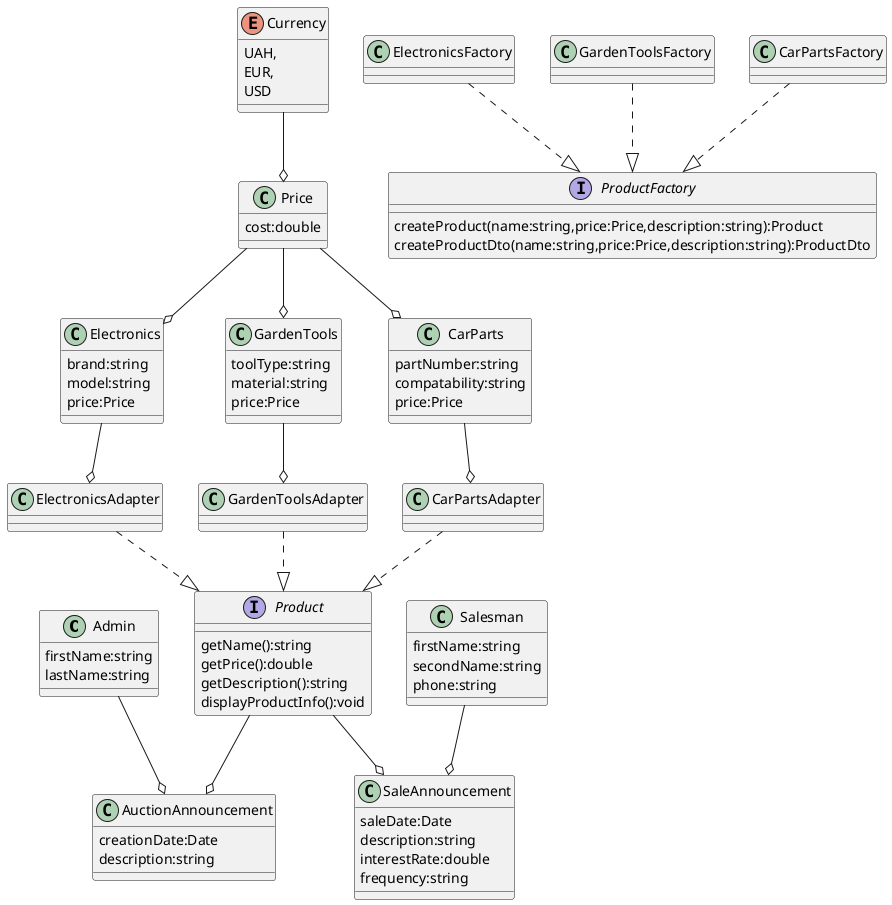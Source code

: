 @startuml
'https://plantuml.com/class-diagram

class Admin {
firstName:string
lastName:string
}

enum Currency{
UAH,
EUR,
USD
}

class Price{
cost:double
}

interface Product{
getName():string
getPrice():double
getDescription():string
displayProductInfo():void
}

interface ProductFactory{
createProduct(name:string,price:Price,description:string):Product
createProductDto(name:string,price:Price,description:string):ProductDto
}

class Electronics{
brand:string
model:string
price:Price
}

class GardenTools{
toolType:string
material:string
price:Price
}

class CarParts{
partNumber:string
compatability:string
price:Price
}

class ElectronicsFactory{
}

class GardenToolsFactory{
}

class CarPartsFactory{
}

class ElectronicsAdapter{
}

class GardenToolsAdapter{
}

class CarPartsAdapter{
}

class AuctionAnnouncement{
creationDate:Date
description:string
}

class Salesman{
firstName:string
secondName:string
phone:string
}

class SaleAnnouncement{
saleDate:Date
description:string
interestRate:double
frequency:string
}

Admin --o AuctionAnnouncement
Product --o AuctionAnnouncement
Currency --o Price
Price --o Electronics
Price --o GardenTools
Price --o CarParts
Salesman --o SaleAnnouncement
Product --o SaleAnnouncement
Electronics --o ElectronicsAdapter
ElectronicsAdapter ..|> Product
GardenTools --o GardenToolsAdapter
GardenToolsAdapter ..|> Product
CarParts --o CarPartsAdapter
CarPartsAdapter ..|> Product
ElectronicsFactory ..|> ProductFactory
GardenToolsFactory ..|> ProductFactory
CarPartsFactory ..|> ProductFactory
@enduml
